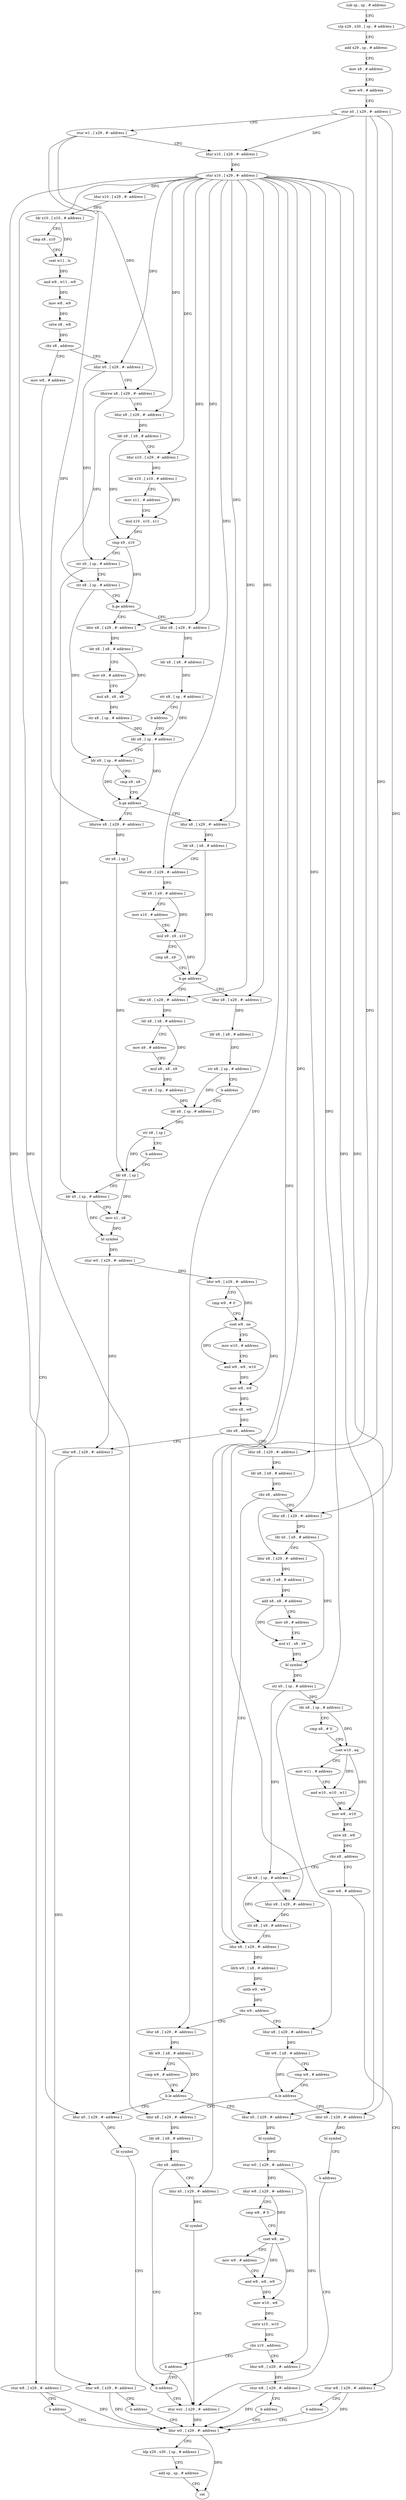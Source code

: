 digraph "func" {
"4296144" [label = "sub sp , sp , # address" ]
"4296148" [label = "stp x29 , x30 , [ sp , # address ]" ]
"4296152" [label = "add x29 , sp , # address" ]
"4296156" [label = "mov x8 , # address" ]
"4296160" [label = "mov w9 , # address" ]
"4296164" [label = "stur x0 , [ x29 , #- address ]" ]
"4296168" [label = "stur w1 , [ x29 , #- address ]" ]
"4296172" [label = "ldur x10 , [ x29 , #- address ]" ]
"4296176" [label = "stur x10 , [ x29 , #- address ]" ]
"4296180" [label = "ldur x10 , [ x29 , #- address ]" ]
"4296184" [label = "ldr x10 , [ x10 , # address ]" ]
"4296188" [label = "cmp x8 , x10" ]
"4296192" [label = "cset w11 , ls" ]
"4296196" [label = "and w9 , w11 , w9" ]
"4296200" [label = "mov w8 , w9" ]
"4296204" [label = "sxtw x8 , w8" ]
"4296208" [label = "cbz x8 , address" ]
"4296224" [label = "ldur x0 , [ x29 , #- address ]" ]
"4296212" [label = "mov w8 , # address" ]
"4296228" [label = "ldursw x8 , [ x29 , #- address ]" ]
"4296232" [label = "ldur x9 , [ x29 , #- address ]" ]
"4296236" [label = "ldr x9 , [ x9 , # address ]" ]
"4296240" [label = "ldur x10 , [ x29 , #- address ]" ]
"4296244" [label = "ldr x10 , [ x10 , # address ]" ]
"4296248" [label = "mov x11 , # address" ]
"4296252" [label = "mul x10 , x10 , x11" ]
"4296256" [label = "cmp x9 , x10" ]
"4296260" [label = "str x0 , [ sp , # address ]" ]
"4296264" [label = "str x8 , [ sp , # address ]" ]
"4296268" [label = "b.ge address" ]
"4296288" [label = "ldur x8 , [ x29 , #- address ]" ]
"4296272" [label = "ldur x8 , [ x29 , #- address ]" ]
"4296216" [label = "stur w8 , [ x29 , #- address ]" ]
"4296220" [label = "b address" ]
"4296736" [label = "ldur w0 , [ x29 , #- address ]" ]
"4296292" [label = "ldr x8 , [ x8 , # address ]" ]
"4296296" [label = "mov x9 , # address" ]
"4296300" [label = "mul x8 , x8 , x9" ]
"4296304" [label = "str x8 , [ sp , # address ]" ]
"4296308" [label = "ldr x8 , [ sp , # address ]" ]
"4296276" [label = "ldr x8 , [ x8 , # address ]" ]
"4296280" [label = "str x8 , [ sp , # address ]" ]
"4296284" [label = "b address" ]
"4296740" [label = "ldp x29 , x30 , [ sp , # address ]" ]
"4296744" [label = "add sp , sp , # address" ]
"4296748" [label = "ret" ]
"4296404" [label = "ldursw x8 , [ x29 , #- address ]" ]
"4296408" [label = "str x8 , [ sp ]" ]
"4296412" [label = "ldr x8 , [ sp ]" ]
"4296324" [label = "ldur x8 , [ x29 , #- address ]" ]
"4296328" [label = "ldr x8 , [ x8 , # address ]" ]
"4296332" [label = "ldur x9 , [ x29 , #- address ]" ]
"4296336" [label = "ldr x9 , [ x9 , # address ]" ]
"4296340" [label = "mov x10 , # address" ]
"4296344" [label = "mul x9 , x9 , x10" ]
"4296348" [label = "cmp x8 , x9" ]
"4296352" [label = "b.ge address" ]
"4296372" [label = "ldur x8 , [ x29 , #- address ]" ]
"4296356" [label = "ldur x8 , [ x29 , #- address ]" ]
"4296312" [label = "ldr x9 , [ sp , # address ]" ]
"4296316" [label = "cmp x9 , x8" ]
"4296320" [label = "b.ge address" ]
"4296476" [label = "ldur x8 , [ x29 , #- address ]" ]
"4296480" [label = "ldr x8 , [ x8 , # address ]" ]
"4296484" [label = "cbz x8 , address" ]
"4296580" [label = "ldur x8 , [ x29 , #- address ]" ]
"4296488" [label = "ldur x8 , [ x29 , #- address ]" ]
"4296464" [label = "ldur w8 , [ x29 , #- address ]" ]
"4296468" [label = "stur w8 , [ x29 , #- address ]" ]
"4296472" [label = "b address" ]
"4296376" [label = "ldr x8 , [ x8 , # address ]" ]
"4296380" [label = "mov x9 , # address" ]
"4296384" [label = "mul x8 , x8 , x9" ]
"4296388" [label = "str x8 , [ sp , # address ]" ]
"4296392" [label = "ldr x8 , [ sp , # address ]" ]
"4296360" [label = "ldr x8 , [ x8 , # address ]" ]
"4296364" [label = "str x8 , [ sp , # address ]" ]
"4296368" [label = "b address" ]
"4296584" [label = "ldrb w9 , [ x8 , # address ]" ]
"4296588" [label = "uxtb w9 , w9" ]
"4296592" [label = "cbz w9 , address" ]
"4296684" [label = "ldur x8 , [ x29 , #- address ]" ]
"4296596" [label = "ldur x8 , [ x29 , #- address ]" ]
"4296492" [label = "ldr x0 , [ x8 , # address ]" ]
"4296496" [label = "ldur x8 , [ x29 , #- address ]" ]
"4296500" [label = "ldr x8 , [ x8 , # address ]" ]
"4296504" [label = "add x8 , x8 , # address" ]
"4296508" [label = "mov x9 , # address" ]
"4296512" [label = "mul x1 , x8 , x9" ]
"4296516" [label = "bl symbol" ]
"4296520" [label = "str x0 , [ sp , # address ]" ]
"4296524" [label = "ldr x8 , [ sp , # address ]" ]
"4296528" [label = "cmp x8 , # 0" ]
"4296532" [label = "cset w10 , eq" ]
"4296536" [label = "mov w11 , # address" ]
"4296540" [label = "and w10 , w10 , w11" ]
"4296544" [label = "mov w8 , w10" ]
"4296548" [label = "sxtw x8 , w8" ]
"4296552" [label = "cbz x8 , address" ]
"4296568" [label = "ldr x8 , [ sp , # address ]" ]
"4296556" [label = "mov w8 , # address" ]
"4296416" [label = "ldr x0 , [ sp , # address ]" ]
"4296420" [label = "mov x1 , x8" ]
"4296424" [label = "bl symbol" ]
"4296428" [label = "stur w0 , [ x29 , #- address ]" ]
"4296432" [label = "ldur w9 , [ x29 , #- address ]" ]
"4296436" [label = "cmp w9 , # 0" ]
"4296440" [label = "cset w9 , ne" ]
"4296444" [label = "mov w10 , # address" ]
"4296448" [label = "and w9 , w9 , w10" ]
"4296452" [label = "mov w8 , w9" ]
"4296456" [label = "sxtw x8 , w8" ]
"4296460" [label = "cbz x8 , address" ]
"4296396" [label = "str x8 , [ sp ]" ]
"4296400" [label = "b address" ]
"4296688" [label = "ldr w9 , [ x8 , # address ]" ]
"4296692" [label = "cmp w9 , # address" ]
"4296696" [label = "b.le address" ]
"4296712" [label = "ldur x8 , [ x29 , #- address ]" ]
"4296700" [label = "ldur x0 , [ x29 , #- address ]" ]
"4296600" [label = "ldr w9 , [ x8 , # address ]" ]
"4296604" [label = "cmp w9 , # address" ]
"4296608" [label = "b.le address" ]
"4296672" [label = "ldur x0 , [ x29 , #- address ]" ]
"4296612" [label = "ldur x0 , [ x29 , #- address ]" ]
"4296572" [label = "ldur x9 , [ x29 , #- address ]" ]
"4296576" [label = "str x8 , [ x9 , # address ]" ]
"4296560" [label = "stur w8 , [ x29 , #- address ]" ]
"4296564" [label = "b address" ]
"4296716" [label = "ldr x8 , [ x8 , # address ]" ]
"4296720" [label = "cbz x8 , address" ]
"4296732" [label = "stur wzr , [ x29 , #- address ]" ]
"4296724" [label = "ldur x0 , [ x29 , #- address ]" ]
"4296704" [label = "bl symbol" ]
"4296708" [label = "b address" ]
"4296676" [label = "bl symbol" ]
"4296680" [label = "b address" ]
"4296616" [label = "bl symbol" ]
"4296620" [label = "stur w0 , [ x29 , #- address ]" ]
"4296624" [label = "ldur w8 , [ x29 , #- address ]" ]
"4296628" [label = "cmp w8 , # 0" ]
"4296632" [label = "cset w8 , ne" ]
"4296636" [label = "mov w9 , # address" ]
"4296640" [label = "and w8 , w8 , w9" ]
"4296644" [label = "mov w10 , w8" ]
"4296648" [label = "sxtw x10 , w10" ]
"4296652" [label = "cbz x10 , address" ]
"4296668" [label = "b address" ]
"4296656" [label = "ldur w8 , [ x29 , #- address ]" ]
"4296728" [label = "bl symbol" ]
"4296660" [label = "stur w8 , [ x29 , #- address ]" ]
"4296664" [label = "b address" ]
"4296144" -> "4296148" [ label = "CFG" ]
"4296148" -> "4296152" [ label = "CFG" ]
"4296152" -> "4296156" [ label = "CFG" ]
"4296156" -> "4296160" [ label = "CFG" ]
"4296160" -> "4296164" [ label = "CFG" ]
"4296164" -> "4296168" [ label = "CFG" ]
"4296164" -> "4296172" [ label = "DFG" ]
"4296164" -> "4296476" [ label = "DFG" ]
"4296164" -> "4296488" [ label = "DFG" ]
"4296164" -> "4296572" [ label = "DFG" ]
"4296168" -> "4296172" [ label = "CFG" ]
"4296168" -> "4296228" [ label = "DFG" ]
"4296168" -> "4296404" [ label = "DFG" ]
"4296172" -> "4296176" [ label = "DFG" ]
"4296176" -> "4296180" [ label = "DFG" ]
"4296176" -> "4296224" [ label = "DFG" ]
"4296176" -> "4296232" [ label = "DFG" ]
"4296176" -> "4296240" [ label = "DFG" ]
"4296176" -> "4296288" [ label = "DFG" ]
"4296176" -> "4296272" [ label = "DFG" ]
"4296176" -> "4296324" [ label = "DFG" ]
"4296176" -> "4296332" [ label = "DFG" ]
"4296176" -> "4296372" [ label = "DFG" ]
"4296176" -> "4296356" [ label = "DFG" ]
"4296176" -> "4296580" [ label = "DFG" ]
"4296176" -> "4296496" [ label = "DFG" ]
"4296176" -> "4296684" [ label = "DFG" ]
"4296176" -> "4296596" [ label = "DFG" ]
"4296176" -> "4296712" [ label = "DFG" ]
"4296176" -> "4296700" [ label = "DFG" ]
"4296176" -> "4296672" [ label = "DFG" ]
"4296176" -> "4296612" [ label = "DFG" ]
"4296176" -> "4296724" [ label = "DFG" ]
"4296180" -> "4296184" [ label = "DFG" ]
"4296184" -> "4296188" [ label = "CFG" ]
"4296184" -> "4296192" [ label = "DFG" ]
"4296188" -> "4296192" [ label = "CFG" ]
"4296192" -> "4296196" [ label = "DFG" ]
"4296196" -> "4296200" [ label = "DFG" ]
"4296200" -> "4296204" [ label = "DFG" ]
"4296204" -> "4296208" [ label = "DFG" ]
"4296208" -> "4296224" [ label = "CFG" ]
"4296208" -> "4296212" [ label = "CFG" ]
"4296224" -> "4296228" [ label = "CFG" ]
"4296224" -> "4296260" [ label = "DFG" ]
"4296212" -> "4296216" [ label = "CFG" ]
"4296228" -> "4296232" [ label = "CFG" ]
"4296228" -> "4296264" [ label = "DFG" ]
"4296232" -> "4296236" [ label = "DFG" ]
"4296236" -> "4296240" [ label = "CFG" ]
"4296236" -> "4296256" [ label = "DFG" ]
"4296240" -> "4296244" [ label = "DFG" ]
"4296244" -> "4296248" [ label = "CFG" ]
"4296244" -> "4296252" [ label = "DFG" ]
"4296248" -> "4296252" [ label = "CFG" ]
"4296252" -> "4296256" [ label = "DFG" ]
"4296256" -> "4296260" [ label = "CFG" ]
"4296256" -> "4296268" [ label = "DFG" ]
"4296260" -> "4296264" [ label = "CFG" ]
"4296260" -> "4296416" [ label = "DFG" ]
"4296264" -> "4296268" [ label = "CFG" ]
"4296264" -> "4296312" [ label = "DFG" ]
"4296268" -> "4296288" [ label = "CFG" ]
"4296268" -> "4296272" [ label = "CFG" ]
"4296288" -> "4296292" [ label = "DFG" ]
"4296272" -> "4296276" [ label = "DFG" ]
"4296216" -> "4296220" [ label = "CFG" ]
"4296216" -> "4296736" [ label = "DFG" ]
"4296220" -> "4296736" [ label = "CFG" ]
"4296736" -> "4296740" [ label = "CFG" ]
"4296736" -> "4296748" [ label = "DFG" ]
"4296292" -> "4296296" [ label = "CFG" ]
"4296292" -> "4296300" [ label = "DFG" ]
"4296296" -> "4296300" [ label = "CFG" ]
"4296300" -> "4296304" [ label = "DFG" ]
"4296304" -> "4296308" [ label = "DFG" ]
"4296308" -> "4296312" [ label = "CFG" ]
"4296308" -> "4296320" [ label = "DFG" ]
"4296276" -> "4296280" [ label = "DFG" ]
"4296280" -> "4296284" [ label = "CFG" ]
"4296280" -> "4296308" [ label = "DFG" ]
"4296284" -> "4296308" [ label = "CFG" ]
"4296740" -> "4296744" [ label = "CFG" ]
"4296744" -> "4296748" [ label = "CFG" ]
"4296404" -> "4296408" [ label = "DFG" ]
"4296408" -> "4296412" [ label = "DFG" ]
"4296412" -> "4296416" [ label = "CFG" ]
"4296412" -> "4296420" [ label = "DFG" ]
"4296324" -> "4296328" [ label = "DFG" ]
"4296328" -> "4296332" [ label = "CFG" ]
"4296328" -> "4296352" [ label = "DFG" ]
"4296332" -> "4296336" [ label = "DFG" ]
"4296336" -> "4296340" [ label = "CFG" ]
"4296336" -> "4296344" [ label = "DFG" ]
"4296340" -> "4296344" [ label = "CFG" ]
"4296344" -> "4296348" [ label = "CFG" ]
"4296344" -> "4296352" [ label = "DFG" ]
"4296348" -> "4296352" [ label = "CFG" ]
"4296352" -> "4296372" [ label = "CFG" ]
"4296352" -> "4296356" [ label = "CFG" ]
"4296372" -> "4296376" [ label = "DFG" ]
"4296356" -> "4296360" [ label = "DFG" ]
"4296312" -> "4296316" [ label = "CFG" ]
"4296312" -> "4296320" [ label = "DFG" ]
"4296316" -> "4296320" [ label = "CFG" ]
"4296320" -> "4296404" [ label = "CFG" ]
"4296320" -> "4296324" [ label = "CFG" ]
"4296476" -> "4296480" [ label = "DFG" ]
"4296480" -> "4296484" [ label = "DFG" ]
"4296484" -> "4296580" [ label = "CFG" ]
"4296484" -> "4296488" [ label = "CFG" ]
"4296580" -> "4296584" [ label = "DFG" ]
"4296488" -> "4296492" [ label = "DFG" ]
"4296464" -> "4296468" [ label = "DFG" ]
"4296468" -> "4296472" [ label = "CFG" ]
"4296468" -> "4296736" [ label = "DFG" ]
"4296472" -> "4296736" [ label = "CFG" ]
"4296376" -> "4296380" [ label = "CFG" ]
"4296376" -> "4296384" [ label = "DFG" ]
"4296380" -> "4296384" [ label = "CFG" ]
"4296384" -> "4296388" [ label = "DFG" ]
"4296388" -> "4296392" [ label = "DFG" ]
"4296392" -> "4296396" [ label = "DFG" ]
"4296360" -> "4296364" [ label = "DFG" ]
"4296364" -> "4296368" [ label = "CFG" ]
"4296364" -> "4296392" [ label = "DFG" ]
"4296368" -> "4296392" [ label = "CFG" ]
"4296584" -> "4296588" [ label = "DFG" ]
"4296588" -> "4296592" [ label = "DFG" ]
"4296592" -> "4296684" [ label = "CFG" ]
"4296592" -> "4296596" [ label = "CFG" ]
"4296684" -> "4296688" [ label = "DFG" ]
"4296596" -> "4296600" [ label = "DFG" ]
"4296492" -> "4296496" [ label = "CFG" ]
"4296492" -> "4296516" [ label = "DFG" ]
"4296496" -> "4296500" [ label = "DFG" ]
"4296500" -> "4296504" [ label = "DFG" ]
"4296504" -> "4296508" [ label = "CFG" ]
"4296504" -> "4296512" [ label = "DFG" ]
"4296508" -> "4296512" [ label = "CFG" ]
"4296512" -> "4296516" [ label = "DFG" ]
"4296516" -> "4296520" [ label = "DFG" ]
"4296520" -> "4296524" [ label = "DFG" ]
"4296520" -> "4296568" [ label = "DFG" ]
"4296524" -> "4296528" [ label = "CFG" ]
"4296524" -> "4296532" [ label = "DFG" ]
"4296528" -> "4296532" [ label = "CFG" ]
"4296532" -> "4296536" [ label = "CFG" ]
"4296532" -> "4296540" [ label = "DFG" ]
"4296532" -> "4296544" [ label = "DFG" ]
"4296536" -> "4296540" [ label = "CFG" ]
"4296540" -> "4296544" [ label = "DFG" ]
"4296544" -> "4296548" [ label = "DFG" ]
"4296548" -> "4296552" [ label = "DFG" ]
"4296552" -> "4296568" [ label = "CFG" ]
"4296552" -> "4296556" [ label = "CFG" ]
"4296568" -> "4296572" [ label = "CFG" ]
"4296568" -> "4296576" [ label = "DFG" ]
"4296556" -> "4296560" [ label = "CFG" ]
"4296416" -> "4296420" [ label = "CFG" ]
"4296416" -> "4296424" [ label = "DFG" ]
"4296420" -> "4296424" [ label = "DFG" ]
"4296424" -> "4296428" [ label = "DFG" ]
"4296428" -> "4296432" [ label = "DFG" ]
"4296428" -> "4296464" [ label = "DFG" ]
"4296432" -> "4296436" [ label = "CFG" ]
"4296432" -> "4296440" [ label = "DFG" ]
"4296436" -> "4296440" [ label = "CFG" ]
"4296440" -> "4296444" [ label = "CFG" ]
"4296440" -> "4296448" [ label = "DFG" ]
"4296440" -> "4296452" [ label = "DFG" ]
"4296444" -> "4296448" [ label = "CFG" ]
"4296448" -> "4296452" [ label = "DFG" ]
"4296452" -> "4296456" [ label = "DFG" ]
"4296456" -> "4296460" [ label = "DFG" ]
"4296460" -> "4296476" [ label = "CFG" ]
"4296460" -> "4296464" [ label = "CFG" ]
"4296396" -> "4296400" [ label = "CFG" ]
"4296396" -> "4296412" [ label = "DFG" ]
"4296400" -> "4296412" [ label = "CFG" ]
"4296688" -> "4296692" [ label = "CFG" ]
"4296688" -> "4296696" [ label = "DFG" ]
"4296692" -> "4296696" [ label = "CFG" ]
"4296696" -> "4296712" [ label = "CFG" ]
"4296696" -> "4296700" [ label = "CFG" ]
"4296712" -> "4296716" [ label = "DFG" ]
"4296700" -> "4296704" [ label = "DFG" ]
"4296600" -> "4296604" [ label = "CFG" ]
"4296600" -> "4296608" [ label = "DFG" ]
"4296604" -> "4296608" [ label = "CFG" ]
"4296608" -> "4296672" [ label = "CFG" ]
"4296608" -> "4296612" [ label = "CFG" ]
"4296672" -> "4296676" [ label = "DFG" ]
"4296612" -> "4296616" [ label = "DFG" ]
"4296572" -> "4296576" [ label = "DFG" ]
"4296576" -> "4296580" [ label = "CFG" ]
"4296560" -> "4296564" [ label = "CFG" ]
"4296560" -> "4296736" [ label = "DFG" ]
"4296564" -> "4296736" [ label = "CFG" ]
"4296716" -> "4296720" [ label = "DFG" ]
"4296720" -> "4296732" [ label = "CFG" ]
"4296720" -> "4296724" [ label = "CFG" ]
"4296732" -> "4296736" [ label = "DFG" ]
"4296724" -> "4296728" [ label = "DFG" ]
"4296704" -> "4296708" [ label = "CFG" ]
"4296708" -> "4296732" [ label = "CFG" ]
"4296676" -> "4296680" [ label = "CFG" ]
"4296680" -> "4296732" [ label = "CFG" ]
"4296616" -> "4296620" [ label = "DFG" ]
"4296620" -> "4296624" [ label = "DFG" ]
"4296620" -> "4296656" [ label = "DFG" ]
"4296624" -> "4296628" [ label = "CFG" ]
"4296624" -> "4296632" [ label = "DFG" ]
"4296628" -> "4296632" [ label = "CFG" ]
"4296632" -> "4296636" [ label = "CFG" ]
"4296632" -> "4296640" [ label = "DFG" ]
"4296632" -> "4296644" [ label = "DFG" ]
"4296636" -> "4296640" [ label = "CFG" ]
"4296640" -> "4296644" [ label = "DFG" ]
"4296644" -> "4296648" [ label = "DFG" ]
"4296648" -> "4296652" [ label = "DFG" ]
"4296652" -> "4296668" [ label = "CFG" ]
"4296652" -> "4296656" [ label = "CFG" ]
"4296668" -> "4296680" [ label = "CFG" ]
"4296656" -> "4296660" [ label = "DFG" ]
"4296728" -> "4296732" [ label = "CFG" ]
"4296660" -> "4296664" [ label = "CFG" ]
"4296660" -> "4296736" [ label = "DFG" ]
"4296664" -> "4296736" [ label = "CFG" ]
}
